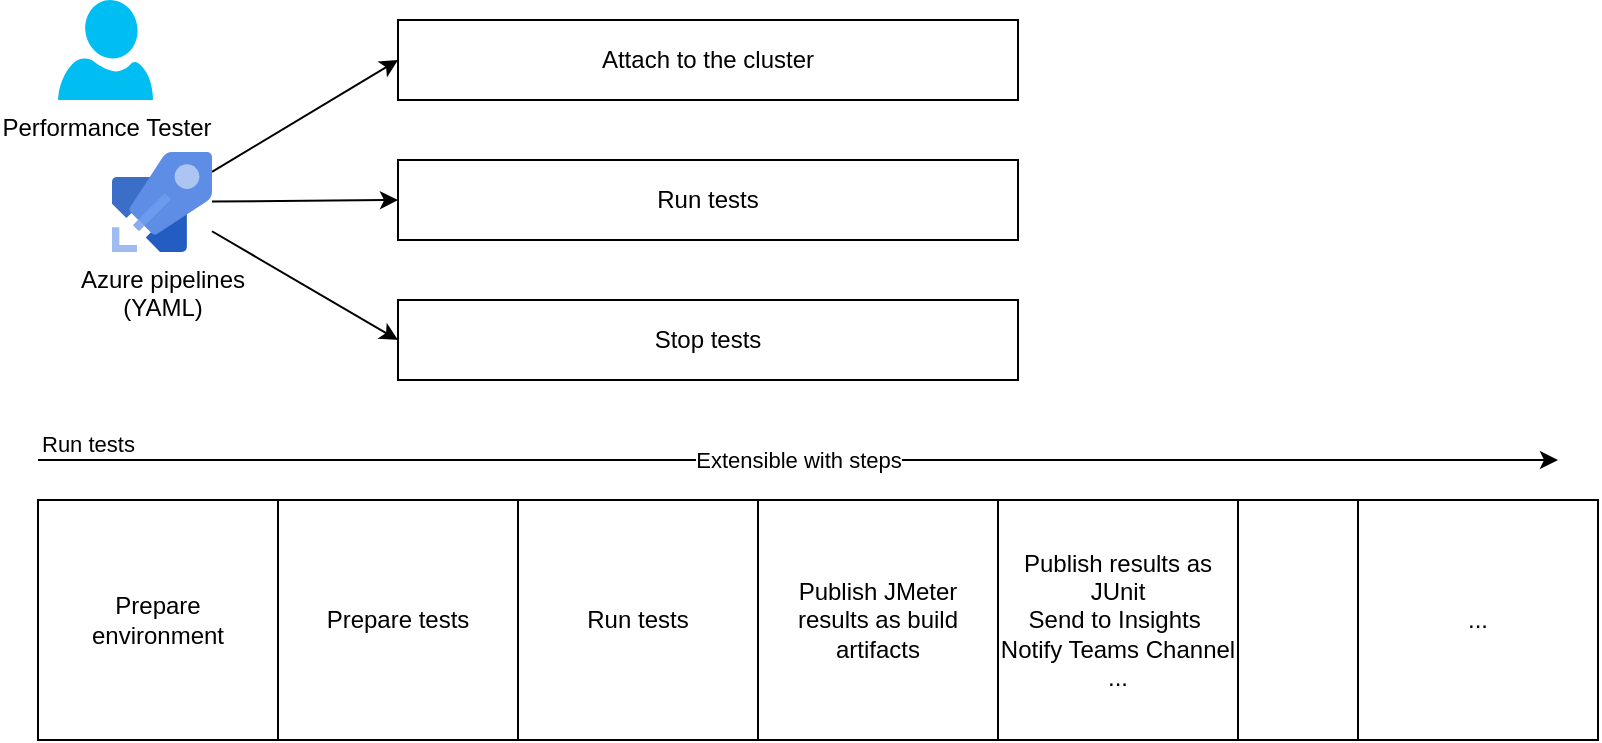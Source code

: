 <mxfile version="13.4.2" type="device"><diagram id="7p5GmbHxQ8oRBIEWS2qk" name="Page-1"><mxGraphModel dx="1422" dy="713" grid="1" gridSize="10" guides="1" tooltips="1" connect="1" arrows="1" fold="1" page="1" pageScale="1" pageWidth="827" pageHeight="1169" math="0" shadow="0"><root><mxCell id="0"/><mxCell id="1" parent="0"/><mxCell id="ic21lbmYACrIjh_31X54-5" style="rounded=0;orthogonalLoop=1;jettySize=auto;html=1;entryX=0;entryY=0.5;entryDx=0;entryDy=0;" edge="1" parent="1" source="ic21lbmYACrIjh_31X54-1" target="ic21lbmYACrIjh_31X54-2"><mxGeometry relative="1" as="geometry"/></mxCell><mxCell id="ic21lbmYACrIjh_31X54-6" style="rounded=0;orthogonalLoop=1;jettySize=auto;html=1;entryX=0;entryY=0.5;entryDx=0;entryDy=0;" edge="1" parent="1" source="ic21lbmYACrIjh_31X54-1" target="ic21lbmYACrIjh_31X54-3"><mxGeometry relative="1" as="geometry"/></mxCell><mxCell id="ic21lbmYACrIjh_31X54-7" style="rounded=0;orthogonalLoop=1;jettySize=auto;html=1;entryX=0;entryY=0.5;entryDx=0;entryDy=0;" edge="1" parent="1" source="ic21lbmYACrIjh_31X54-1" target="ic21lbmYACrIjh_31X54-4"><mxGeometry relative="1" as="geometry"/></mxCell><mxCell id="ic21lbmYACrIjh_31X54-1" value="Azure pipelines&lt;br&gt;(YAML)" style="aspect=fixed;html=1;points=[];align=center;image;fontSize=12;image=img/lib/mscae/Azure_Pipelines&#9;.svg;" vertex="1" parent="1"><mxGeometry x="77" y="166" width="50" height="50" as="geometry"/></mxCell><mxCell id="ic21lbmYACrIjh_31X54-2" value="Attach to the cluster" style="rounded=0;whiteSpace=wrap;html=1;" vertex="1" parent="1"><mxGeometry x="220" y="100" width="310" height="40" as="geometry"/></mxCell><mxCell id="ic21lbmYACrIjh_31X54-3" value="Run tests" style="rounded=0;whiteSpace=wrap;html=1;" vertex="1" parent="1"><mxGeometry x="220" y="170" width="310" height="40" as="geometry"/></mxCell><mxCell id="ic21lbmYACrIjh_31X54-4" value="Stop tests" style="rounded=0;whiteSpace=wrap;html=1;" vertex="1" parent="1"><mxGeometry x="220" y="240" width="310" height="40" as="geometry"/></mxCell><mxCell id="ic21lbmYACrIjh_31X54-8" value="Performance Tester" style="verticalLabelPosition=bottom;html=1;verticalAlign=top;align=center;strokeColor=none;fillColor=#00BEF2;shape=mxgraph.azure.user;" vertex="1" parent="1"><mxGeometry x="50" y="90" width="47.5" height="50" as="geometry"/></mxCell><mxCell id="ic21lbmYACrIjh_31X54-9" value="" style="rounded=0;whiteSpace=wrap;html=1;" vertex="1" parent="1"><mxGeometry x="40" y="340" width="770" height="120" as="geometry"/></mxCell><mxCell id="ic21lbmYACrIjh_31X54-10" value="Prepare &lt;br&gt;environment" style="whiteSpace=wrap;html=1;aspect=fixed;" vertex="1" parent="1"><mxGeometry x="40" y="340" width="120" height="120" as="geometry"/></mxCell><mxCell id="ic21lbmYACrIjh_31X54-11" value="Prepare tests" style="whiteSpace=wrap;html=1;aspect=fixed;" vertex="1" parent="1"><mxGeometry x="160" y="340" width="120" height="120" as="geometry"/></mxCell><mxCell id="ic21lbmYACrIjh_31X54-12" value="Run tests" style="whiteSpace=wrap;html=1;aspect=fixed;" vertex="1" parent="1"><mxGeometry x="280" y="340" width="120" height="120" as="geometry"/></mxCell><mxCell id="ic21lbmYACrIjh_31X54-13" value="Publish JMeter results as build artifacts" style="whiteSpace=wrap;html=1;aspect=fixed;" vertex="1" parent="1"><mxGeometry x="400" y="340" width="120" height="120" as="geometry"/></mxCell><mxCell id="ic21lbmYACrIjh_31X54-14" value="Publish results as JUnit&lt;br&gt;Send to Insights&amp;nbsp;&lt;br&gt;Notify Teams Channel&lt;br&gt;..." style="whiteSpace=wrap;html=1;aspect=fixed;" vertex="1" parent="1"><mxGeometry x="520" y="340" width="120" height="120" as="geometry"/></mxCell><mxCell id="ic21lbmYACrIjh_31X54-15" value="..." style="whiteSpace=wrap;html=1;aspect=fixed;" vertex="1" parent="1"><mxGeometry x="700" y="340" width="120" height="120" as="geometry"/></mxCell><mxCell id="ic21lbmYACrIjh_31X54-23" value="" style="endArrow=classic;html=1;" edge="1" parent="1"><mxGeometry relative="1" as="geometry"><mxPoint x="40" y="320" as="sourcePoint"/><mxPoint x="800" y="320" as="targetPoint"/><Array as="points"><mxPoint x="430" y="320"/></Array></mxGeometry></mxCell><mxCell id="ic21lbmYACrIjh_31X54-24" value="Extensible with steps" style="edgeLabel;resizable=0;html=1;align=center;verticalAlign=middle;" connectable="0" vertex="1" parent="ic21lbmYACrIjh_31X54-23"><mxGeometry relative="1" as="geometry"/></mxCell><mxCell id="ic21lbmYACrIjh_31X54-25" value="Run tests" style="edgeLabel;resizable=0;html=1;align=left;verticalAlign=bottom;" connectable="0" vertex="1" parent="ic21lbmYACrIjh_31X54-23"><mxGeometry x="-1" relative="1" as="geometry"/></mxCell></root></mxGraphModel></diagram></mxfile>